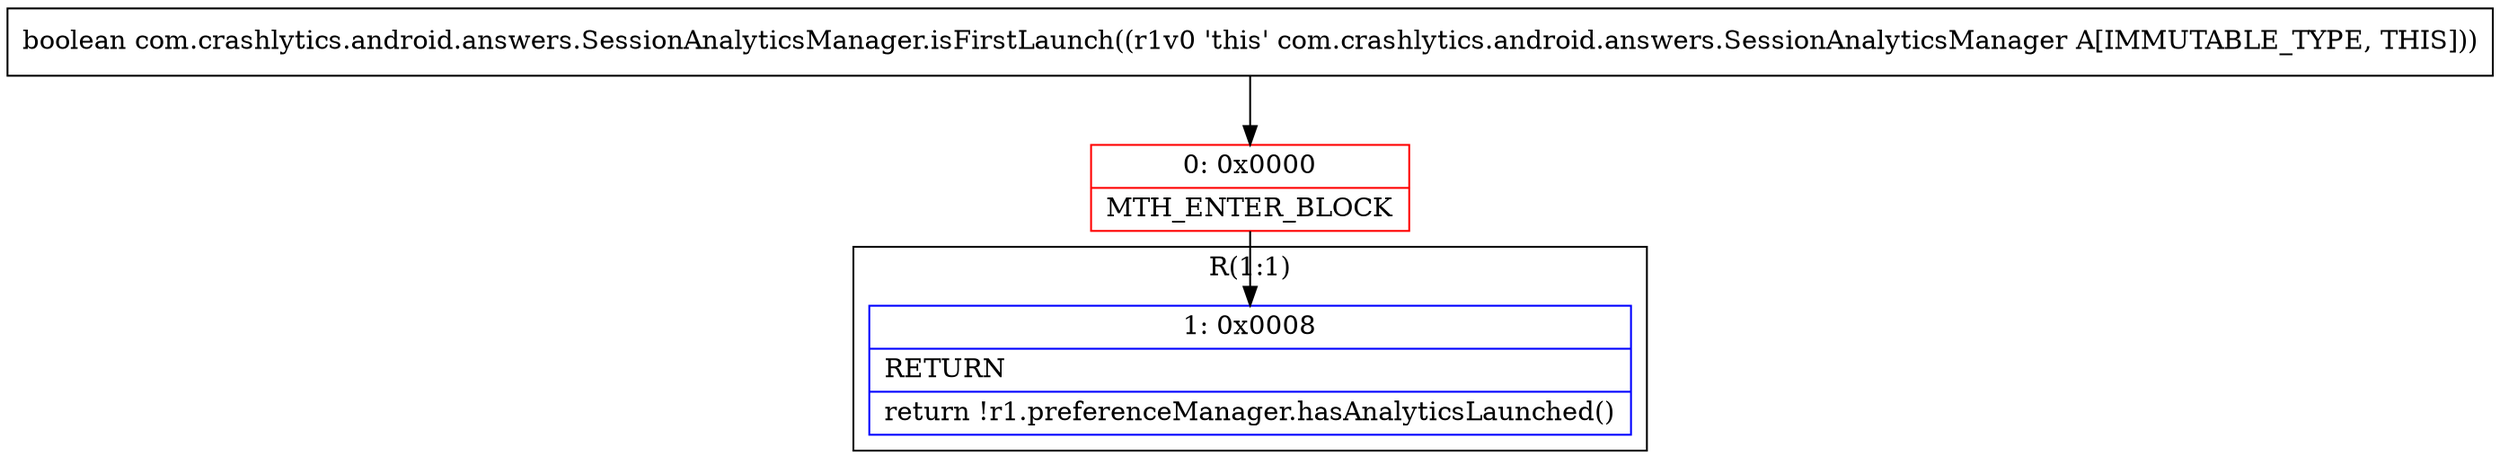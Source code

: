 digraph "CFG forcom.crashlytics.android.answers.SessionAnalyticsManager.isFirstLaunch()Z" {
subgraph cluster_Region_815057340 {
label = "R(1:1)";
node [shape=record,color=blue];
Node_1 [shape=record,label="{1\:\ 0x0008|RETURN\l|return !r1.preferenceManager.hasAnalyticsLaunched()\l}"];
}
Node_0 [shape=record,color=red,label="{0\:\ 0x0000|MTH_ENTER_BLOCK\l}"];
MethodNode[shape=record,label="{boolean com.crashlytics.android.answers.SessionAnalyticsManager.isFirstLaunch((r1v0 'this' com.crashlytics.android.answers.SessionAnalyticsManager A[IMMUTABLE_TYPE, THIS])) }"];
MethodNode -> Node_0;
Node_0 -> Node_1;
}

